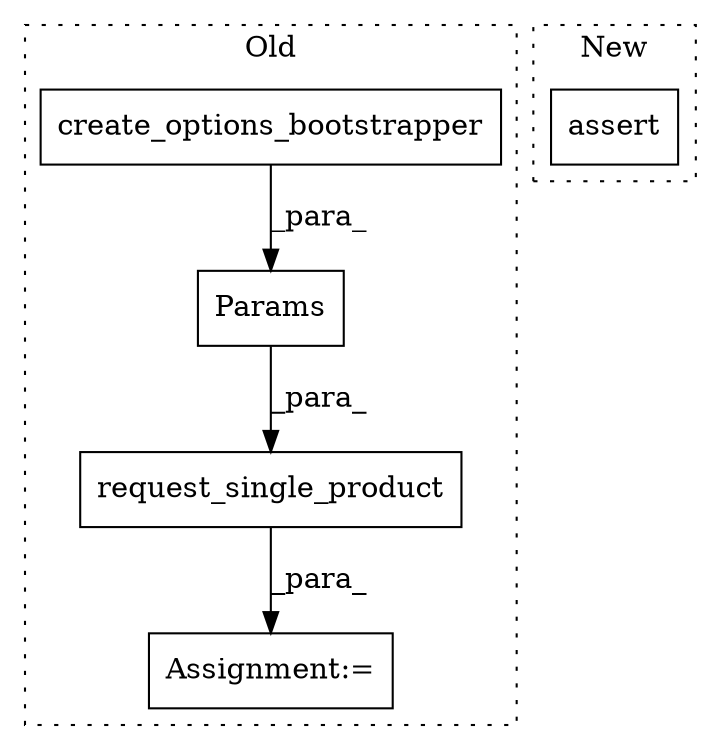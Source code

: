 digraph G {
subgraph cluster0 {
1 [label="create_options_bootstrapper" a="32" s="5623" l="29" shape="box"];
3 [label="Assignment:=" a="7" s="5947" l="1" shape="box"];
4 [label="Params" a="32" s="6000,6065" l="7,1" shape="box"];
5 [label="request_single_product" a="32" s="5953,6066" l="23,1" shape="box"];
label = "Old";
style="dotted";
}
subgraph cluster1 {
2 [label="assert" a="32" s="6090,6168" l="17,1" shape="box"];
label = "New";
style="dotted";
}
1 -> 4 [label="_para_"];
4 -> 5 [label="_para_"];
5 -> 3 [label="_para_"];
}